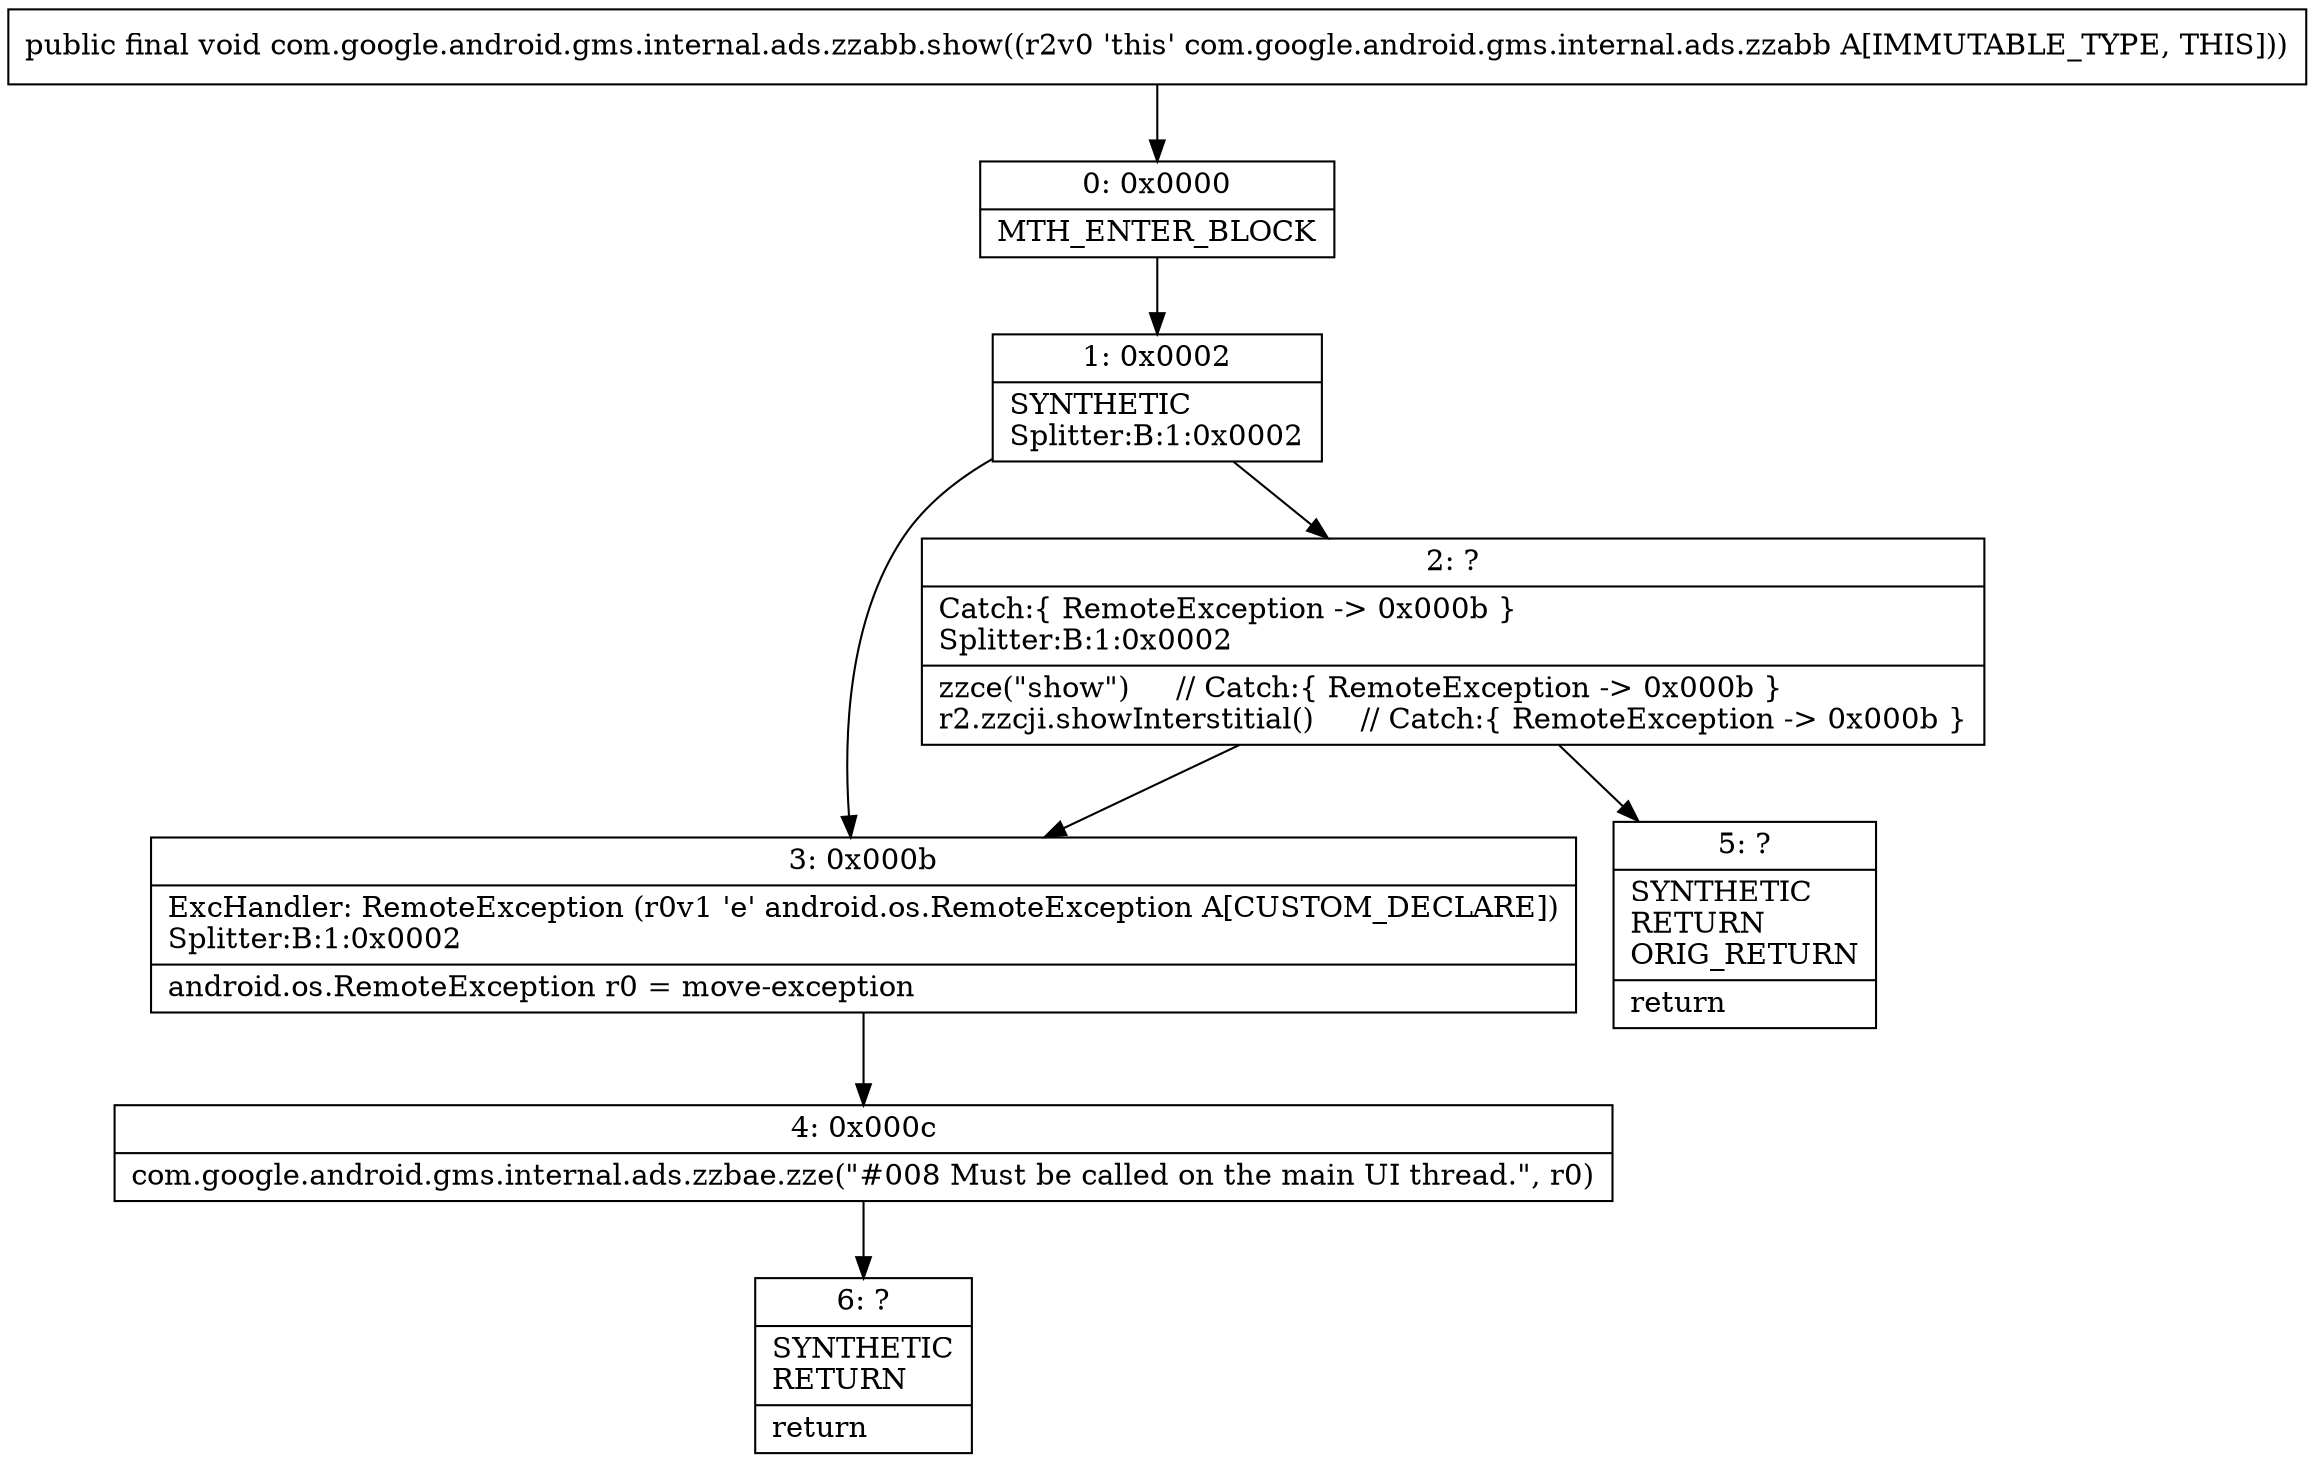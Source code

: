 digraph "CFG forcom.google.android.gms.internal.ads.zzabb.show()V" {
Node_0 [shape=record,label="{0\:\ 0x0000|MTH_ENTER_BLOCK\l}"];
Node_1 [shape=record,label="{1\:\ 0x0002|SYNTHETIC\lSplitter:B:1:0x0002\l}"];
Node_2 [shape=record,label="{2\:\ ?|Catch:\{ RemoteException \-\> 0x000b \}\lSplitter:B:1:0x0002\l|zzce(\"show\")     \/\/ Catch:\{ RemoteException \-\> 0x000b \}\lr2.zzcji.showInterstitial()     \/\/ Catch:\{ RemoteException \-\> 0x000b \}\l}"];
Node_3 [shape=record,label="{3\:\ 0x000b|ExcHandler: RemoteException (r0v1 'e' android.os.RemoteException A[CUSTOM_DECLARE])\lSplitter:B:1:0x0002\l|android.os.RemoteException r0 = move\-exception\l}"];
Node_4 [shape=record,label="{4\:\ 0x000c|com.google.android.gms.internal.ads.zzbae.zze(\"#008 Must be called on the main UI thread.\", r0)\l}"];
Node_5 [shape=record,label="{5\:\ ?|SYNTHETIC\lRETURN\lORIG_RETURN\l|return\l}"];
Node_6 [shape=record,label="{6\:\ ?|SYNTHETIC\lRETURN\l|return\l}"];
MethodNode[shape=record,label="{public final void com.google.android.gms.internal.ads.zzabb.show((r2v0 'this' com.google.android.gms.internal.ads.zzabb A[IMMUTABLE_TYPE, THIS])) }"];
MethodNode -> Node_0;
Node_0 -> Node_1;
Node_1 -> Node_2;
Node_1 -> Node_3;
Node_2 -> Node_3;
Node_2 -> Node_5;
Node_3 -> Node_4;
Node_4 -> Node_6;
}

